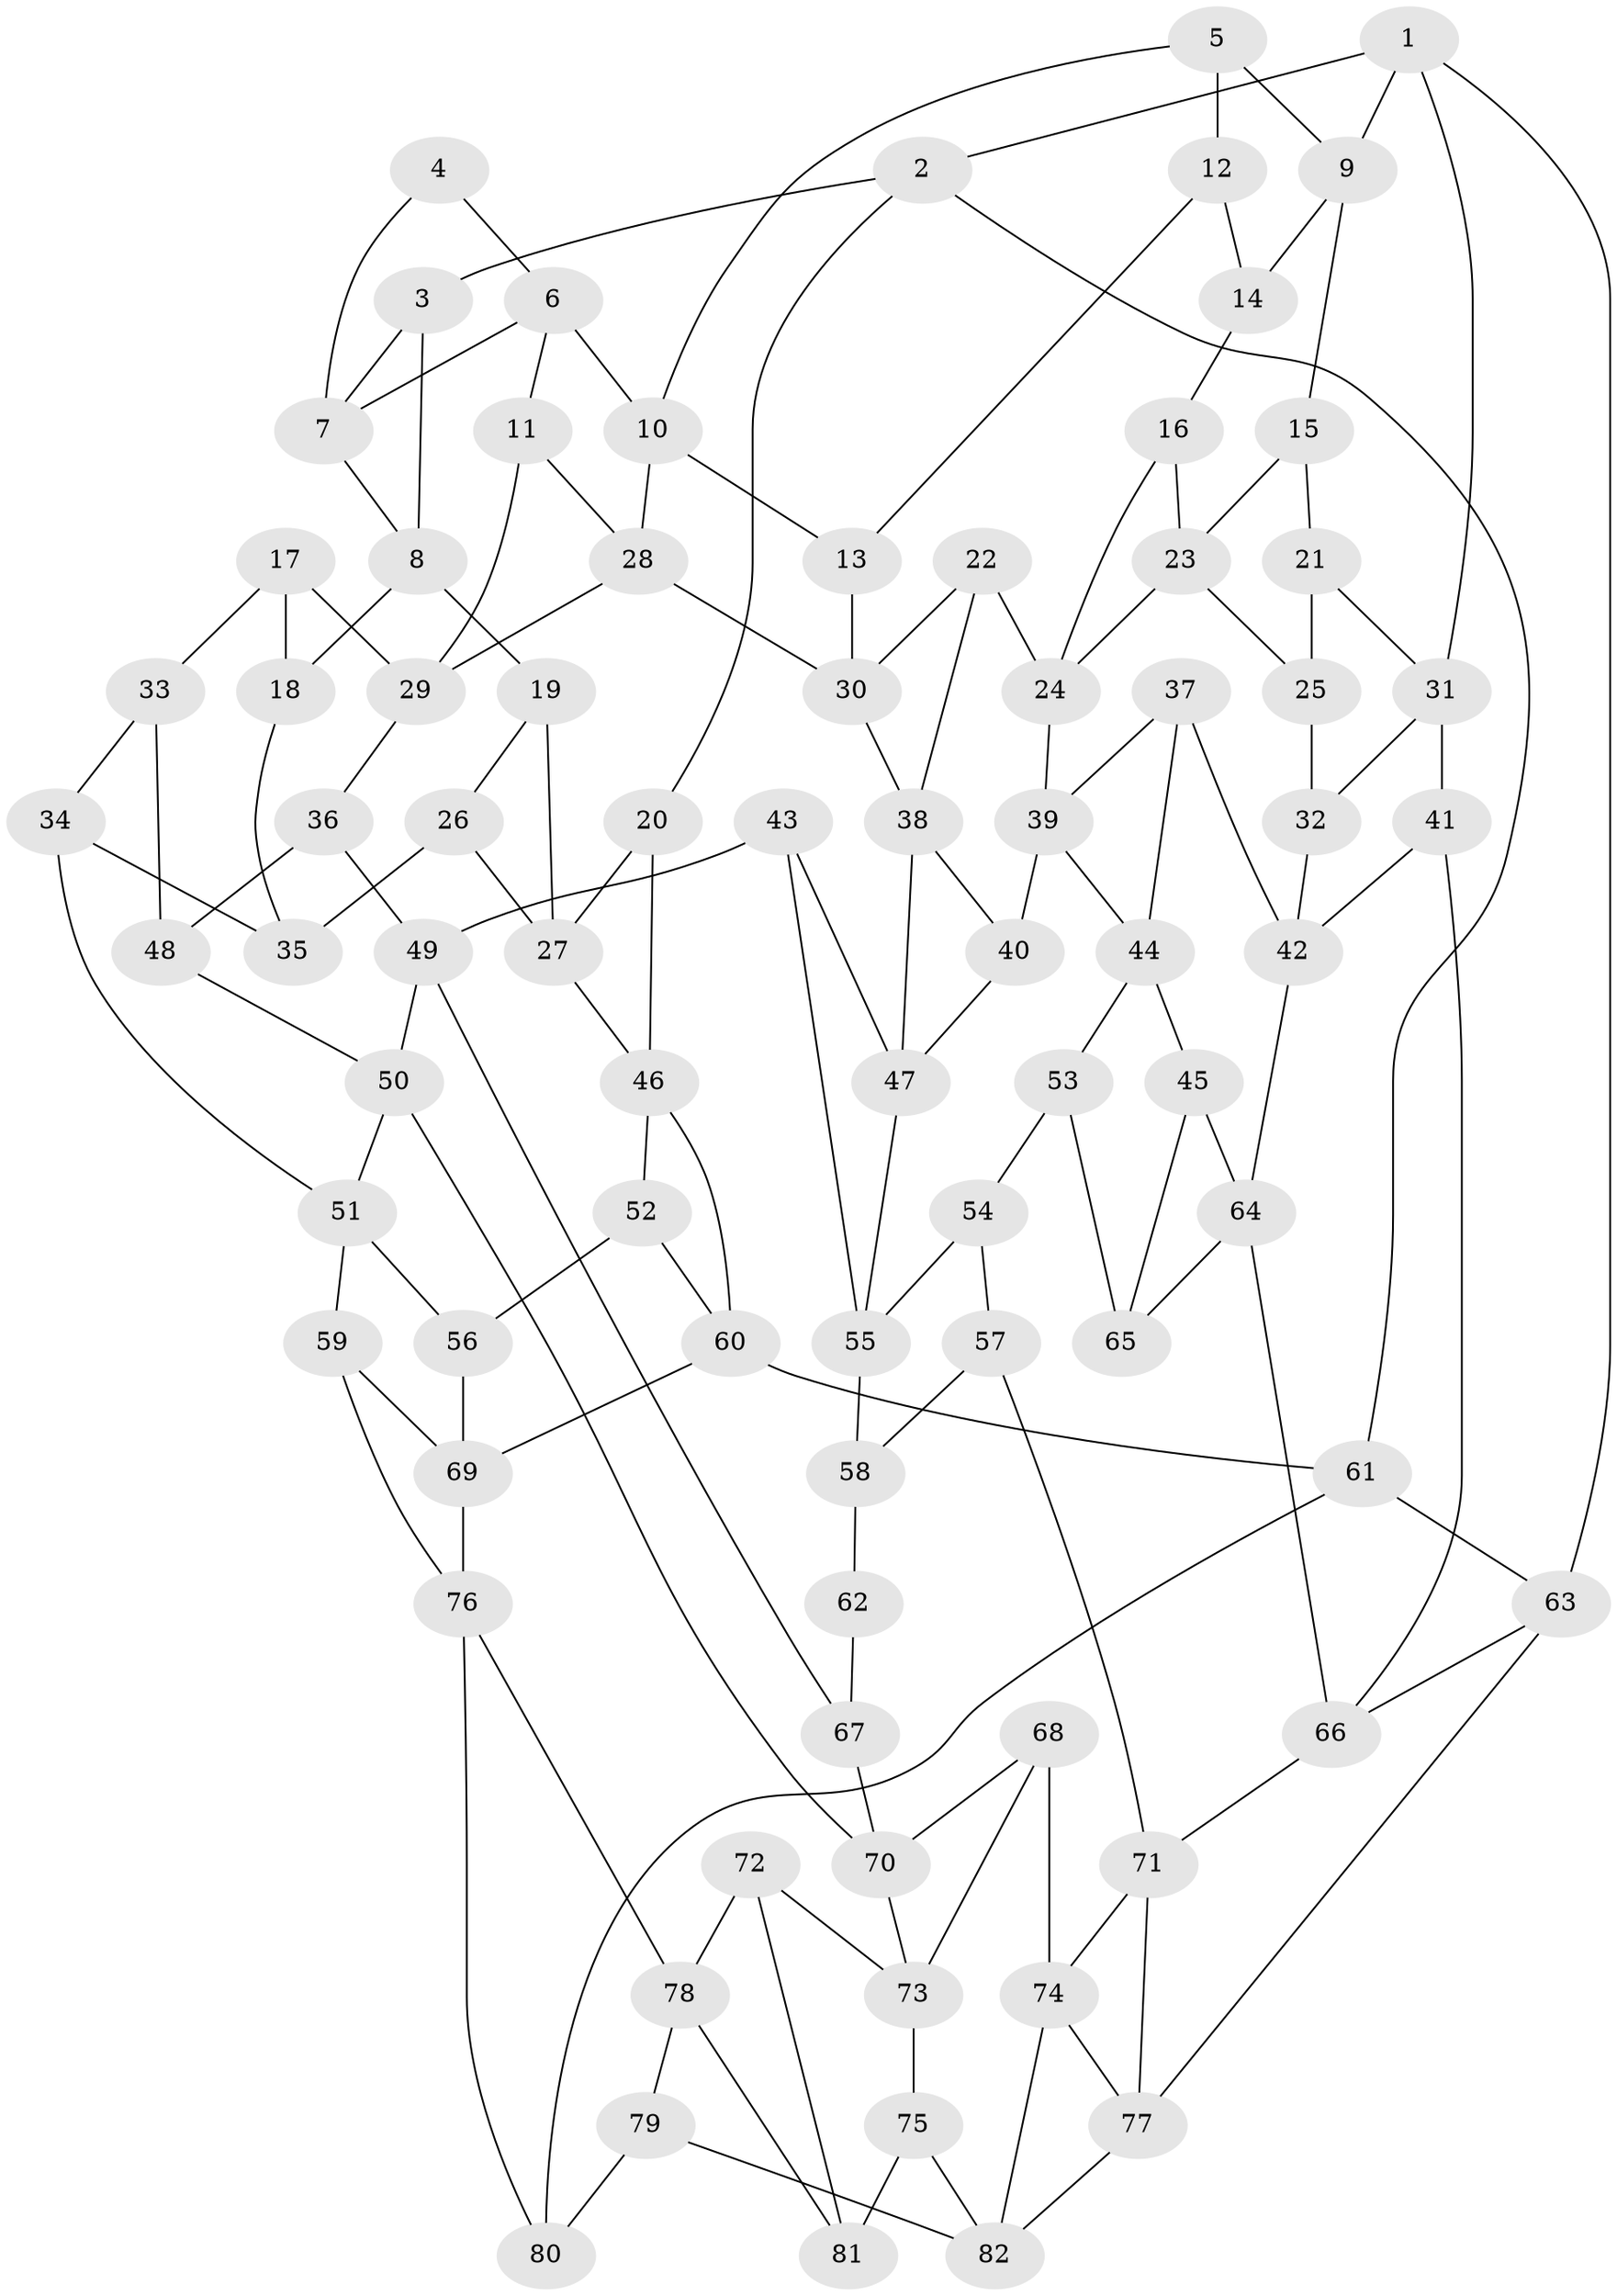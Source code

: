 // original degree distribution, {3: 0.014705882352941176, 4: 0.22058823529411764, 5: 0.5588235294117647, 6: 0.20588235294117646}
// Generated by graph-tools (version 1.1) at 2025/38/03/04/25 23:38:26]
// undirected, 82 vertices, 141 edges
graph export_dot {
  node [color=gray90,style=filled];
  1;
  2;
  3;
  4;
  5;
  6;
  7;
  8;
  9;
  10;
  11;
  12;
  13;
  14;
  15;
  16;
  17;
  18;
  19;
  20;
  21;
  22;
  23;
  24;
  25;
  26;
  27;
  28;
  29;
  30;
  31;
  32;
  33;
  34;
  35;
  36;
  37;
  38;
  39;
  40;
  41;
  42;
  43;
  44;
  45;
  46;
  47;
  48;
  49;
  50;
  51;
  52;
  53;
  54;
  55;
  56;
  57;
  58;
  59;
  60;
  61;
  62;
  63;
  64;
  65;
  66;
  67;
  68;
  69;
  70;
  71;
  72;
  73;
  74;
  75;
  76;
  77;
  78;
  79;
  80;
  81;
  82;
  1 -- 2 [weight=1.0];
  1 -- 9 [weight=1.0];
  1 -- 31 [weight=1.0];
  1 -- 63 [weight=1.0];
  2 -- 3 [weight=1.0];
  2 -- 20 [weight=1.0];
  2 -- 61 [weight=1.0];
  3 -- 7 [weight=1.0];
  3 -- 8 [weight=1.0];
  4 -- 6 [weight=1.0];
  4 -- 7 [weight=1.0];
  5 -- 9 [weight=1.0];
  5 -- 10 [weight=1.0];
  5 -- 12 [weight=1.0];
  6 -- 7 [weight=1.0];
  6 -- 10 [weight=1.0];
  6 -- 11 [weight=1.0];
  7 -- 8 [weight=1.0];
  8 -- 18 [weight=1.0];
  8 -- 19 [weight=1.0];
  9 -- 14 [weight=1.0];
  9 -- 15 [weight=1.0];
  10 -- 13 [weight=1.0];
  10 -- 28 [weight=1.0];
  11 -- 28 [weight=1.0];
  11 -- 29 [weight=1.0];
  12 -- 13 [weight=1.0];
  12 -- 14 [weight=2.0];
  13 -- 30 [weight=1.0];
  14 -- 16 [weight=1.0];
  15 -- 21 [weight=2.0];
  15 -- 23 [weight=1.0];
  16 -- 23 [weight=1.0];
  16 -- 24 [weight=1.0];
  17 -- 18 [weight=1.0];
  17 -- 29 [weight=1.0];
  17 -- 33 [weight=1.0];
  18 -- 35 [weight=1.0];
  19 -- 26 [weight=1.0];
  19 -- 27 [weight=1.0];
  20 -- 27 [weight=1.0];
  20 -- 46 [weight=1.0];
  21 -- 25 [weight=1.0];
  21 -- 31 [weight=1.0];
  22 -- 24 [weight=1.0];
  22 -- 30 [weight=1.0];
  22 -- 38 [weight=1.0];
  23 -- 24 [weight=1.0];
  23 -- 25 [weight=1.0];
  24 -- 39 [weight=1.0];
  25 -- 32 [weight=2.0];
  26 -- 27 [weight=1.0];
  26 -- 35 [weight=2.0];
  27 -- 46 [weight=1.0];
  28 -- 29 [weight=1.0];
  28 -- 30 [weight=1.0];
  29 -- 36 [weight=1.0];
  30 -- 38 [weight=1.0];
  31 -- 32 [weight=1.0];
  31 -- 41 [weight=1.0];
  32 -- 42 [weight=1.0];
  33 -- 34 [weight=1.0];
  33 -- 48 [weight=2.0];
  34 -- 35 [weight=1.0];
  34 -- 51 [weight=1.0];
  36 -- 48 [weight=1.0];
  36 -- 49 [weight=1.0];
  37 -- 39 [weight=1.0];
  37 -- 42 [weight=1.0];
  37 -- 44 [weight=1.0];
  38 -- 40 [weight=1.0];
  38 -- 47 [weight=1.0];
  39 -- 40 [weight=1.0];
  39 -- 44 [weight=1.0];
  40 -- 47 [weight=1.0];
  41 -- 42 [weight=1.0];
  41 -- 66 [weight=1.0];
  42 -- 64 [weight=1.0];
  43 -- 47 [weight=1.0];
  43 -- 49 [weight=1.0];
  43 -- 55 [weight=1.0];
  44 -- 45 [weight=1.0];
  44 -- 53 [weight=1.0];
  45 -- 64 [weight=1.0];
  45 -- 65 [weight=1.0];
  46 -- 52 [weight=1.0];
  46 -- 60 [weight=1.0];
  47 -- 55 [weight=1.0];
  48 -- 50 [weight=1.0];
  49 -- 50 [weight=1.0];
  49 -- 67 [weight=1.0];
  50 -- 51 [weight=1.0];
  50 -- 70 [weight=1.0];
  51 -- 56 [weight=1.0];
  51 -- 59 [weight=1.0];
  52 -- 56 [weight=2.0];
  52 -- 60 [weight=1.0];
  53 -- 54 [weight=1.0];
  53 -- 65 [weight=2.0];
  54 -- 55 [weight=1.0];
  54 -- 57 [weight=1.0];
  55 -- 58 [weight=1.0];
  56 -- 69 [weight=1.0];
  57 -- 58 [weight=1.0];
  57 -- 71 [weight=1.0];
  58 -- 62 [weight=2.0];
  59 -- 69 [weight=1.0];
  59 -- 76 [weight=1.0];
  60 -- 61 [weight=1.0];
  60 -- 69 [weight=1.0];
  61 -- 63 [weight=1.0];
  61 -- 80 [weight=1.0];
  62 -- 67 [weight=2.0];
  63 -- 66 [weight=1.0];
  63 -- 77 [weight=1.0];
  64 -- 65 [weight=1.0];
  64 -- 66 [weight=1.0];
  66 -- 71 [weight=1.0];
  67 -- 70 [weight=1.0];
  68 -- 70 [weight=1.0];
  68 -- 73 [weight=1.0];
  68 -- 74 [weight=1.0];
  69 -- 76 [weight=1.0];
  70 -- 73 [weight=1.0];
  71 -- 74 [weight=1.0];
  71 -- 77 [weight=1.0];
  72 -- 73 [weight=1.0];
  72 -- 78 [weight=1.0];
  72 -- 81 [weight=1.0];
  73 -- 75 [weight=1.0];
  74 -- 77 [weight=1.0];
  74 -- 82 [weight=1.0];
  75 -- 81 [weight=2.0];
  75 -- 82 [weight=1.0];
  76 -- 78 [weight=1.0];
  76 -- 80 [weight=1.0];
  77 -- 82 [weight=1.0];
  78 -- 79 [weight=1.0];
  78 -- 81 [weight=1.0];
  79 -- 80 [weight=1.0];
  79 -- 82 [weight=1.0];
}
